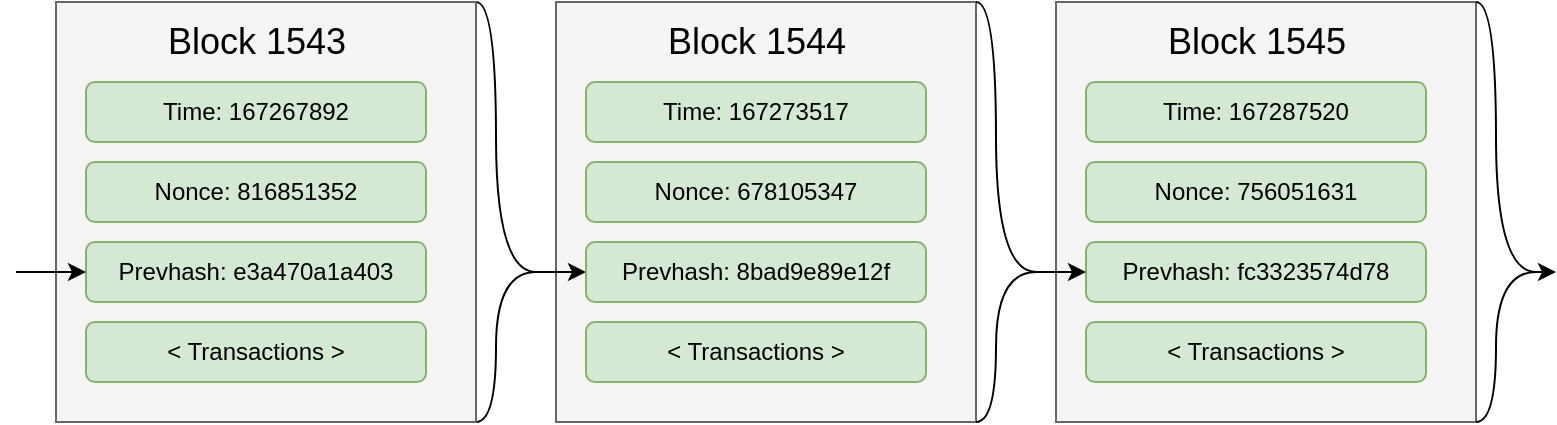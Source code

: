<mxfile version="14.4.2" type="github">
  <diagram id="QEby-j8M3UJfd-EspP2Z" name="Page-1">
    <mxGraphModel dx="1178" dy="609" grid="1" gridSize="10" guides="1" tooltips="1" connect="1" arrows="1" fold="1" page="1" pageScale="1" pageWidth="850" pageHeight="1100" math="0" shadow="0">
      <root>
        <mxCell id="0" />
        <mxCell id="1" parent="0" />
        <mxCell id="ge0FrqsHW6P72eZqB0jV-13" value="" style="whiteSpace=wrap;html=1;aspect=fixed;fillColor=#f5f5f5;strokeColor=#666666;fontColor=#333333;" vertex="1" parent="1">
          <mxGeometry x="560" y="160" width="210" height="210" as="geometry" />
        </mxCell>
        <mxCell id="ge0FrqsHW6P72eZqB0jV-7" value="" style="whiteSpace=wrap;html=1;aspect=fixed;fillColor=#f5f5f5;strokeColor=#666666;fontColor=#333333;" vertex="1" parent="1">
          <mxGeometry x="310" y="160" width="210" height="210" as="geometry" />
        </mxCell>
        <mxCell id="ge0FrqsHW6P72eZqB0jV-22" style="edgeStyle=orthogonalEdgeStyle;curved=1;rounded=0;orthogonalLoop=1;jettySize=auto;html=1;entryX=0;entryY=0.5;entryDx=0;entryDy=0;" edge="1" parent="1" target="ge0FrqsHW6P72eZqB0jV-11">
          <mxGeometry relative="1" as="geometry">
            <mxPoint x="300" y="295" as="sourcePoint" />
            <mxPoint x="310" y="294.94" as="targetPoint" />
            <Array as="points" />
          </mxGeometry>
        </mxCell>
        <mxCell id="ge0FrqsHW6P72eZqB0jV-40" style="edgeStyle=orthogonalEdgeStyle;curved=1;rounded=0;orthogonalLoop=1;jettySize=auto;html=1;exitX=1;exitY=1;exitDx=0;exitDy=0;endArrow=none;endFill=0;" edge="1" parent="1" source="ge0FrqsHW6P72eZqB0jV-1">
          <mxGeometry relative="1" as="geometry">
            <mxPoint x="300" y="295" as="targetPoint" />
            <Array as="points">
              <mxPoint x="280" y="370" />
              <mxPoint x="280" y="295" />
            </Array>
          </mxGeometry>
        </mxCell>
        <mxCell id="ge0FrqsHW6P72eZqB0jV-41" style="edgeStyle=orthogonalEdgeStyle;curved=1;rounded=0;orthogonalLoop=1;jettySize=auto;html=1;exitX=1;exitY=0;exitDx=0;exitDy=0;endArrow=none;endFill=0;" edge="1" parent="1" source="ge0FrqsHW6P72eZqB0jV-1">
          <mxGeometry relative="1" as="geometry">
            <mxPoint x="300" y="295" as="targetPoint" />
            <Array as="points">
              <mxPoint x="280" y="160" />
              <mxPoint x="280" y="295" />
            </Array>
          </mxGeometry>
        </mxCell>
        <mxCell id="ge0FrqsHW6P72eZqB0jV-1" value="" style="whiteSpace=wrap;html=1;aspect=fixed;fillColor=#f5f5f5;strokeColor=#666666;fontColor=#333333;" vertex="1" parent="1">
          <mxGeometry x="60" y="160" width="210" height="210" as="geometry" />
        </mxCell>
        <mxCell id="ge0FrqsHW6P72eZqB0jV-2" value="&lt;font style=&quot;font-size: 18px&quot;&gt;Block 1543&lt;/font&gt;" style="text;html=1;resizable=0;autosize=1;align=center;verticalAlign=middle;points=[];fillColor=none;strokeColor=none;rounded=0;" vertex="1" parent="1">
          <mxGeometry x="110" y="170" width="100" height="20" as="geometry" />
        </mxCell>
        <mxCell id="ge0FrqsHW6P72eZqB0jV-3" value="Time: 167267892" style="rounded=1;whiteSpace=wrap;html=1;fillColor=#d5e8d4;strokeColor=#82b366;" vertex="1" parent="1">
          <mxGeometry x="75" y="200" width="170" height="30" as="geometry" />
        </mxCell>
        <mxCell id="ge0FrqsHW6P72eZqB0jV-4" value="Nonce: 816851352" style="rounded=1;whiteSpace=wrap;html=1;fillColor=#d5e8d4;strokeColor=#82b366;" vertex="1" parent="1">
          <mxGeometry x="75" y="240" width="170" height="30" as="geometry" />
        </mxCell>
        <mxCell id="ge0FrqsHW6P72eZqB0jV-5" value="Prevhash:&amp;nbsp;e3a470a1a403" style="rounded=1;whiteSpace=wrap;html=1;fillColor=#d5e8d4;strokeColor=#82b366;" vertex="1" parent="1">
          <mxGeometry x="75" y="280" width="170" height="30" as="geometry" />
        </mxCell>
        <mxCell id="ge0FrqsHW6P72eZqB0jV-6" value="&amp;lt; Transactions &amp;gt;" style="rounded=1;whiteSpace=wrap;html=1;fillColor=#d5e8d4;strokeColor=#82b366;" vertex="1" parent="1">
          <mxGeometry x="75" y="320" width="170" height="30" as="geometry" />
        </mxCell>
        <mxCell id="ge0FrqsHW6P72eZqB0jV-8" value="&lt;font style=&quot;font-size: 18px&quot;&gt;Block 1544&lt;/font&gt;" style="text;html=1;resizable=0;autosize=1;align=center;verticalAlign=middle;points=[];fillColor=none;strokeColor=none;rounded=0;" vertex="1" parent="1">
          <mxGeometry x="360" y="170" width="100" height="20" as="geometry" />
        </mxCell>
        <mxCell id="ge0FrqsHW6P72eZqB0jV-9" value="Time: 167273517" style="rounded=1;whiteSpace=wrap;html=1;fillColor=#d5e8d4;strokeColor=#82b366;" vertex="1" parent="1">
          <mxGeometry x="325" y="200" width="170" height="30" as="geometry" />
        </mxCell>
        <mxCell id="ge0FrqsHW6P72eZqB0jV-10" value="Nonce: 678105347" style="rounded=1;whiteSpace=wrap;html=1;fillColor=#d5e8d4;strokeColor=#82b366;" vertex="1" parent="1">
          <mxGeometry x="325" y="240" width="170" height="30" as="geometry" />
        </mxCell>
        <mxCell id="ge0FrqsHW6P72eZqB0jV-11" value="Prevhash:&amp;nbsp;8bad9e89e12f" style="rounded=1;whiteSpace=wrap;html=1;fillColor=#d5e8d4;strokeColor=#82b366;" vertex="1" parent="1">
          <mxGeometry x="325" y="280" width="170" height="30" as="geometry" />
        </mxCell>
        <mxCell id="ge0FrqsHW6P72eZqB0jV-12" value="&amp;lt; Transactions &amp;gt;" style="rounded=1;whiteSpace=wrap;html=1;fillColor=#d5e8d4;strokeColor=#82b366;" vertex="1" parent="1">
          <mxGeometry x="325" y="320" width="170" height="30" as="geometry" />
        </mxCell>
        <mxCell id="ge0FrqsHW6P72eZqB0jV-14" value="&lt;font style=&quot;font-size: 18px&quot;&gt;Block 1545&lt;/font&gt;" style="text;html=1;resizable=0;autosize=1;align=center;verticalAlign=middle;points=[];fillColor=none;strokeColor=none;rounded=0;" vertex="1" parent="1">
          <mxGeometry x="610" y="170" width="100" height="20" as="geometry" />
        </mxCell>
        <mxCell id="ge0FrqsHW6P72eZqB0jV-15" value="Time: 167287520" style="rounded=1;whiteSpace=wrap;html=1;fillColor=#d5e8d4;strokeColor=#82b366;" vertex="1" parent="1">
          <mxGeometry x="575" y="200" width="170" height="30" as="geometry" />
        </mxCell>
        <mxCell id="ge0FrqsHW6P72eZqB0jV-16" value="Nonce: 756051631" style="rounded=1;whiteSpace=wrap;html=1;fillColor=#d5e8d4;strokeColor=#82b366;" vertex="1" parent="1">
          <mxGeometry x="575" y="240" width="170" height="30" as="geometry" />
        </mxCell>
        <mxCell id="ge0FrqsHW6P72eZqB0jV-17" value="Prevhash:&amp;nbsp;fc3323574d78" style="rounded=1;whiteSpace=wrap;html=1;fillColor=#d5e8d4;strokeColor=#82b366;" vertex="1" parent="1">
          <mxGeometry x="575" y="280" width="170" height="30" as="geometry" />
        </mxCell>
        <mxCell id="ge0FrqsHW6P72eZqB0jV-18" value="&amp;lt; Transactions &amp;gt;" style="rounded=1;whiteSpace=wrap;html=1;fillColor=#d5e8d4;strokeColor=#82b366;" vertex="1" parent="1">
          <mxGeometry x="575" y="320" width="170" height="30" as="geometry" />
        </mxCell>
        <mxCell id="ge0FrqsHW6P72eZqB0jV-21" value="" style="endArrow=classic;html=1;entryX=0;entryY=0.5;entryDx=0;entryDy=0;" edge="1" parent="1" target="ge0FrqsHW6P72eZqB0jV-5">
          <mxGeometry width="50" height="50" relative="1" as="geometry">
            <mxPoint x="40" y="295" as="sourcePoint" />
            <mxPoint x="-10" y="260" as="targetPoint" />
          </mxGeometry>
        </mxCell>
        <mxCell id="ge0FrqsHW6P72eZqB0jV-45" style="edgeStyle=orthogonalEdgeStyle;curved=1;rounded=0;orthogonalLoop=1;jettySize=auto;html=1;entryX=0;entryY=0.5;entryDx=0;entryDy=0;" edge="1" parent="1">
          <mxGeometry relative="1" as="geometry">
            <mxPoint x="550" y="295" as="sourcePoint" />
            <mxPoint x="575" y="295" as="targetPoint" />
            <Array as="points" />
          </mxGeometry>
        </mxCell>
        <mxCell id="ge0FrqsHW6P72eZqB0jV-46" style="edgeStyle=orthogonalEdgeStyle;curved=1;rounded=0;orthogonalLoop=1;jettySize=auto;html=1;exitX=1;exitY=1;exitDx=0;exitDy=0;endArrow=none;endFill=0;" edge="1" parent="1">
          <mxGeometry relative="1" as="geometry">
            <mxPoint x="520" y="370" as="sourcePoint" />
            <mxPoint x="550" y="295" as="targetPoint" />
            <Array as="points">
              <mxPoint x="530" y="370" />
              <mxPoint x="530" y="295" />
            </Array>
          </mxGeometry>
        </mxCell>
        <mxCell id="ge0FrqsHW6P72eZqB0jV-47" style="edgeStyle=orthogonalEdgeStyle;curved=1;rounded=0;orthogonalLoop=1;jettySize=auto;html=1;exitX=1;exitY=0;exitDx=0;exitDy=0;endArrow=none;endFill=0;" edge="1" parent="1">
          <mxGeometry relative="1" as="geometry">
            <mxPoint x="550" y="295" as="targetPoint" />
            <mxPoint x="520" y="160" as="sourcePoint" />
            <Array as="points">
              <mxPoint x="530" y="160" />
              <mxPoint x="530" y="295" />
            </Array>
          </mxGeometry>
        </mxCell>
        <mxCell id="ge0FrqsHW6P72eZqB0jV-48" style="edgeStyle=orthogonalEdgeStyle;curved=1;rounded=0;orthogonalLoop=1;jettySize=auto;html=1;" edge="1" parent="1">
          <mxGeometry relative="1" as="geometry">
            <mxPoint x="800" y="295" as="sourcePoint" />
            <mxPoint x="810" y="295" as="targetPoint" />
            <Array as="points" />
          </mxGeometry>
        </mxCell>
        <mxCell id="ge0FrqsHW6P72eZqB0jV-49" style="edgeStyle=orthogonalEdgeStyle;curved=1;rounded=0;orthogonalLoop=1;jettySize=auto;html=1;exitX=1;exitY=1;exitDx=0;exitDy=0;endArrow=none;endFill=0;" edge="1" parent="1">
          <mxGeometry relative="1" as="geometry">
            <mxPoint x="770" y="370" as="sourcePoint" />
            <mxPoint x="800" y="295" as="targetPoint" />
            <Array as="points">
              <mxPoint x="780" y="370" />
              <mxPoint x="780" y="295" />
            </Array>
          </mxGeometry>
        </mxCell>
        <mxCell id="ge0FrqsHW6P72eZqB0jV-50" style="edgeStyle=orthogonalEdgeStyle;curved=1;rounded=0;orthogonalLoop=1;jettySize=auto;html=1;exitX=1;exitY=0;exitDx=0;exitDy=0;endArrow=none;endFill=0;" edge="1" parent="1">
          <mxGeometry relative="1" as="geometry">
            <mxPoint x="800" y="295" as="targetPoint" />
            <mxPoint x="770" y="160" as="sourcePoint" />
            <Array as="points">
              <mxPoint x="780" y="160" />
              <mxPoint x="780" y="295" />
            </Array>
          </mxGeometry>
        </mxCell>
      </root>
    </mxGraphModel>
  </diagram>
</mxfile>
